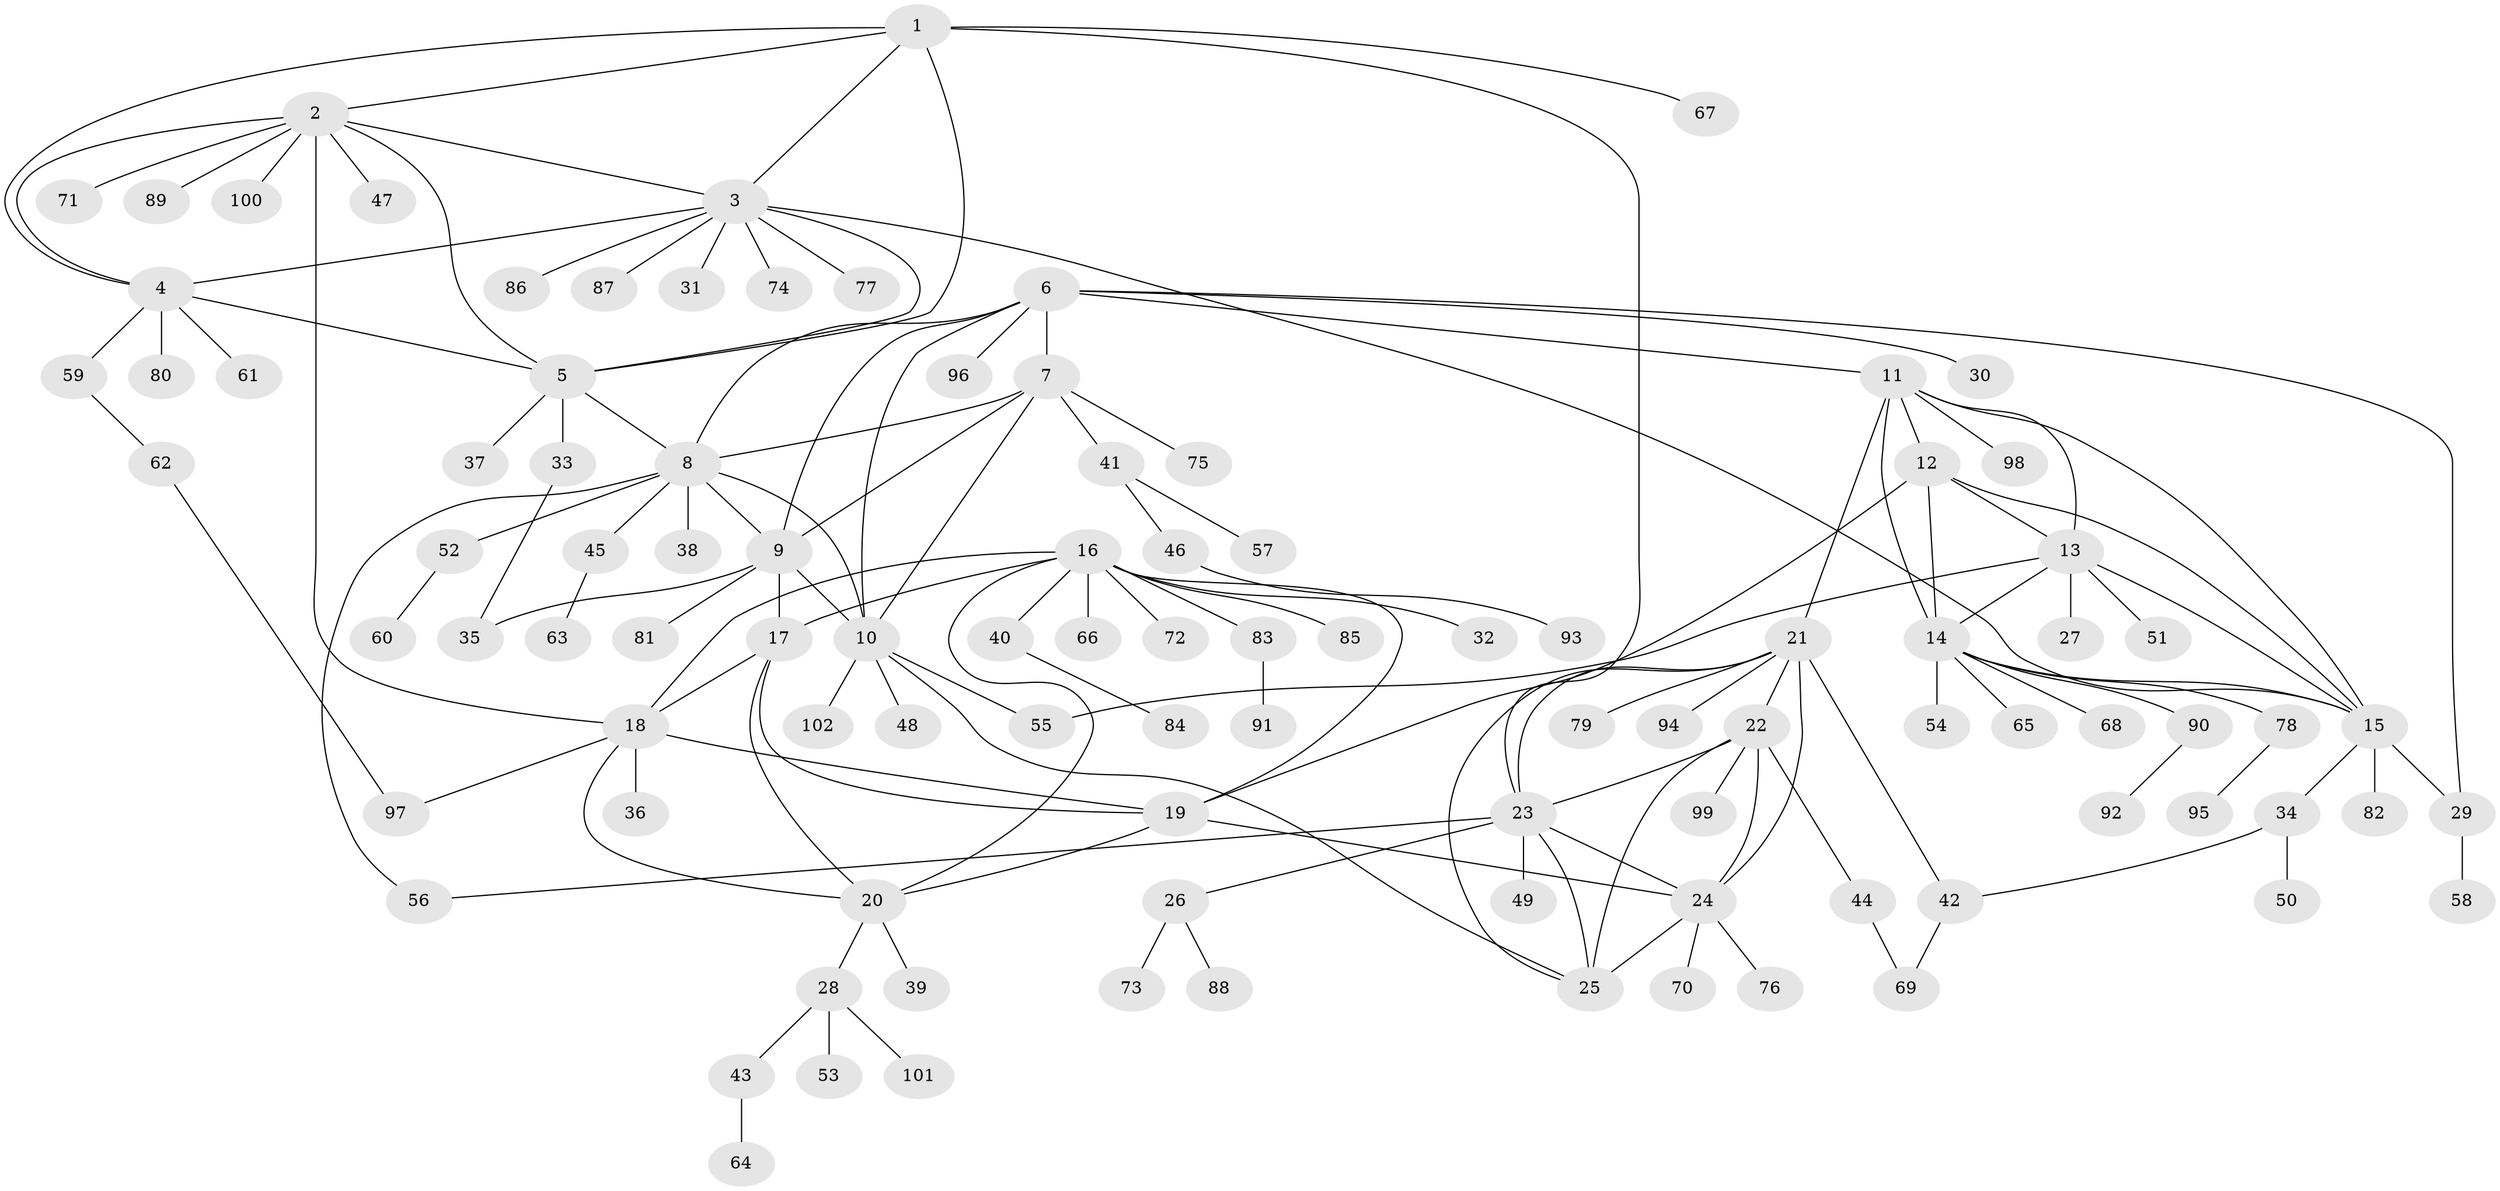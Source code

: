 // coarse degree distribution, {10: 0.0273972602739726, 8: 0.0547945205479452, 6: 0.0821917808219178, 5: 0.0136986301369863, 4: 0.0547945205479452, 11: 0.0136986301369863, 7: 0.0410958904109589, 2: 0.0958904109589041, 1: 0.6164383561643836}
// Generated by graph-tools (version 1.1) at 2025/24/03/03/25 07:24:16]
// undirected, 102 vertices, 144 edges
graph export_dot {
graph [start="1"]
  node [color=gray90,style=filled];
  1;
  2;
  3;
  4;
  5;
  6;
  7;
  8;
  9;
  10;
  11;
  12;
  13;
  14;
  15;
  16;
  17;
  18;
  19;
  20;
  21;
  22;
  23;
  24;
  25;
  26;
  27;
  28;
  29;
  30;
  31;
  32;
  33;
  34;
  35;
  36;
  37;
  38;
  39;
  40;
  41;
  42;
  43;
  44;
  45;
  46;
  47;
  48;
  49;
  50;
  51;
  52;
  53;
  54;
  55;
  56;
  57;
  58;
  59;
  60;
  61;
  62;
  63;
  64;
  65;
  66;
  67;
  68;
  69;
  70;
  71;
  72;
  73;
  74;
  75;
  76;
  77;
  78;
  79;
  80;
  81;
  82;
  83;
  84;
  85;
  86;
  87;
  88;
  89;
  90;
  91;
  92;
  93;
  94;
  95;
  96;
  97;
  98;
  99;
  100;
  101;
  102;
  1 -- 2;
  1 -- 3;
  1 -- 4;
  1 -- 5;
  1 -- 23;
  1 -- 67;
  2 -- 3;
  2 -- 4;
  2 -- 5;
  2 -- 18;
  2 -- 47;
  2 -- 71;
  2 -- 89;
  2 -- 100;
  3 -- 4;
  3 -- 5;
  3 -- 15;
  3 -- 31;
  3 -- 74;
  3 -- 77;
  3 -- 86;
  3 -- 87;
  4 -- 5;
  4 -- 59;
  4 -- 61;
  4 -- 80;
  5 -- 8;
  5 -- 33;
  5 -- 37;
  6 -- 7;
  6 -- 8;
  6 -- 9;
  6 -- 10;
  6 -- 11;
  6 -- 29;
  6 -- 30;
  6 -- 96;
  7 -- 8;
  7 -- 9;
  7 -- 10;
  7 -- 41;
  7 -- 75;
  8 -- 9;
  8 -- 10;
  8 -- 38;
  8 -- 45;
  8 -- 52;
  8 -- 56;
  9 -- 10;
  9 -- 17;
  9 -- 35;
  9 -- 81;
  10 -- 25;
  10 -- 48;
  10 -- 55;
  10 -- 102;
  11 -- 12;
  11 -- 13;
  11 -- 14;
  11 -- 15;
  11 -- 21;
  11 -- 98;
  12 -- 13;
  12 -- 14;
  12 -- 15;
  12 -- 19;
  13 -- 14;
  13 -- 15;
  13 -- 27;
  13 -- 51;
  13 -- 55;
  14 -- 15;
  14 -- 54;
  14 -- 65;
  14 -- 68;
  14 -- 78;
  14 -- 90;
  15 -- 29;
  15 -- 34;
  15 -- 82;
  16 -- 17;
  16 -- 18;
  16 -- 19;
  16 -- 20;
  16 -- 32;
  16 -- 40;
  16 -- 66;
  16 -- 72;
  16 -- 83;
  16 -- 85;
  17 -- 18;
  17 -- 19;
  17 -- 20;
  18 -- 19;
  18 -- 20;
  18 -- 36;
  18 -- 97;
  19 -- 20;
  19 -- 24;
  20 -- 28;
  20 -- 39;
  21 -- 22;
  21 -- 23;
  21 -- 24;
  21 -- 25;
  21 -- 42;
  21 -- 79;
  21 -- 94;
  22 -- 23;
  22 -- 24;
  22 -- 25;
  22 -- 44;
  22 -- 99;
  23 -- 24;
  23 -- 25;
  23 -- 26;
  23 -- 49;
  23 -- 56;
  24 -- 25;
  24 -- 70;
  24 -- 76;
  26 -- 73;
  26 -- 88;
  28 -- 43;
  28 -- 53;
  28 -- 101;
  29 -- 58;
  33 -- 35;
  34 -- 42;
  34 -- 50;
  40 -- 84;
  41 -- 46;
  41 -- 57;
  42 -- 69;
  43 -- 64;
  44 -- 69;
  45 -- 63;
  46 -- 93;
  52 -- 60;
  59 -- 62;
  62 -- 97;
  78 -- 95;
  83 -- 91;
  90 -- 92;
}
